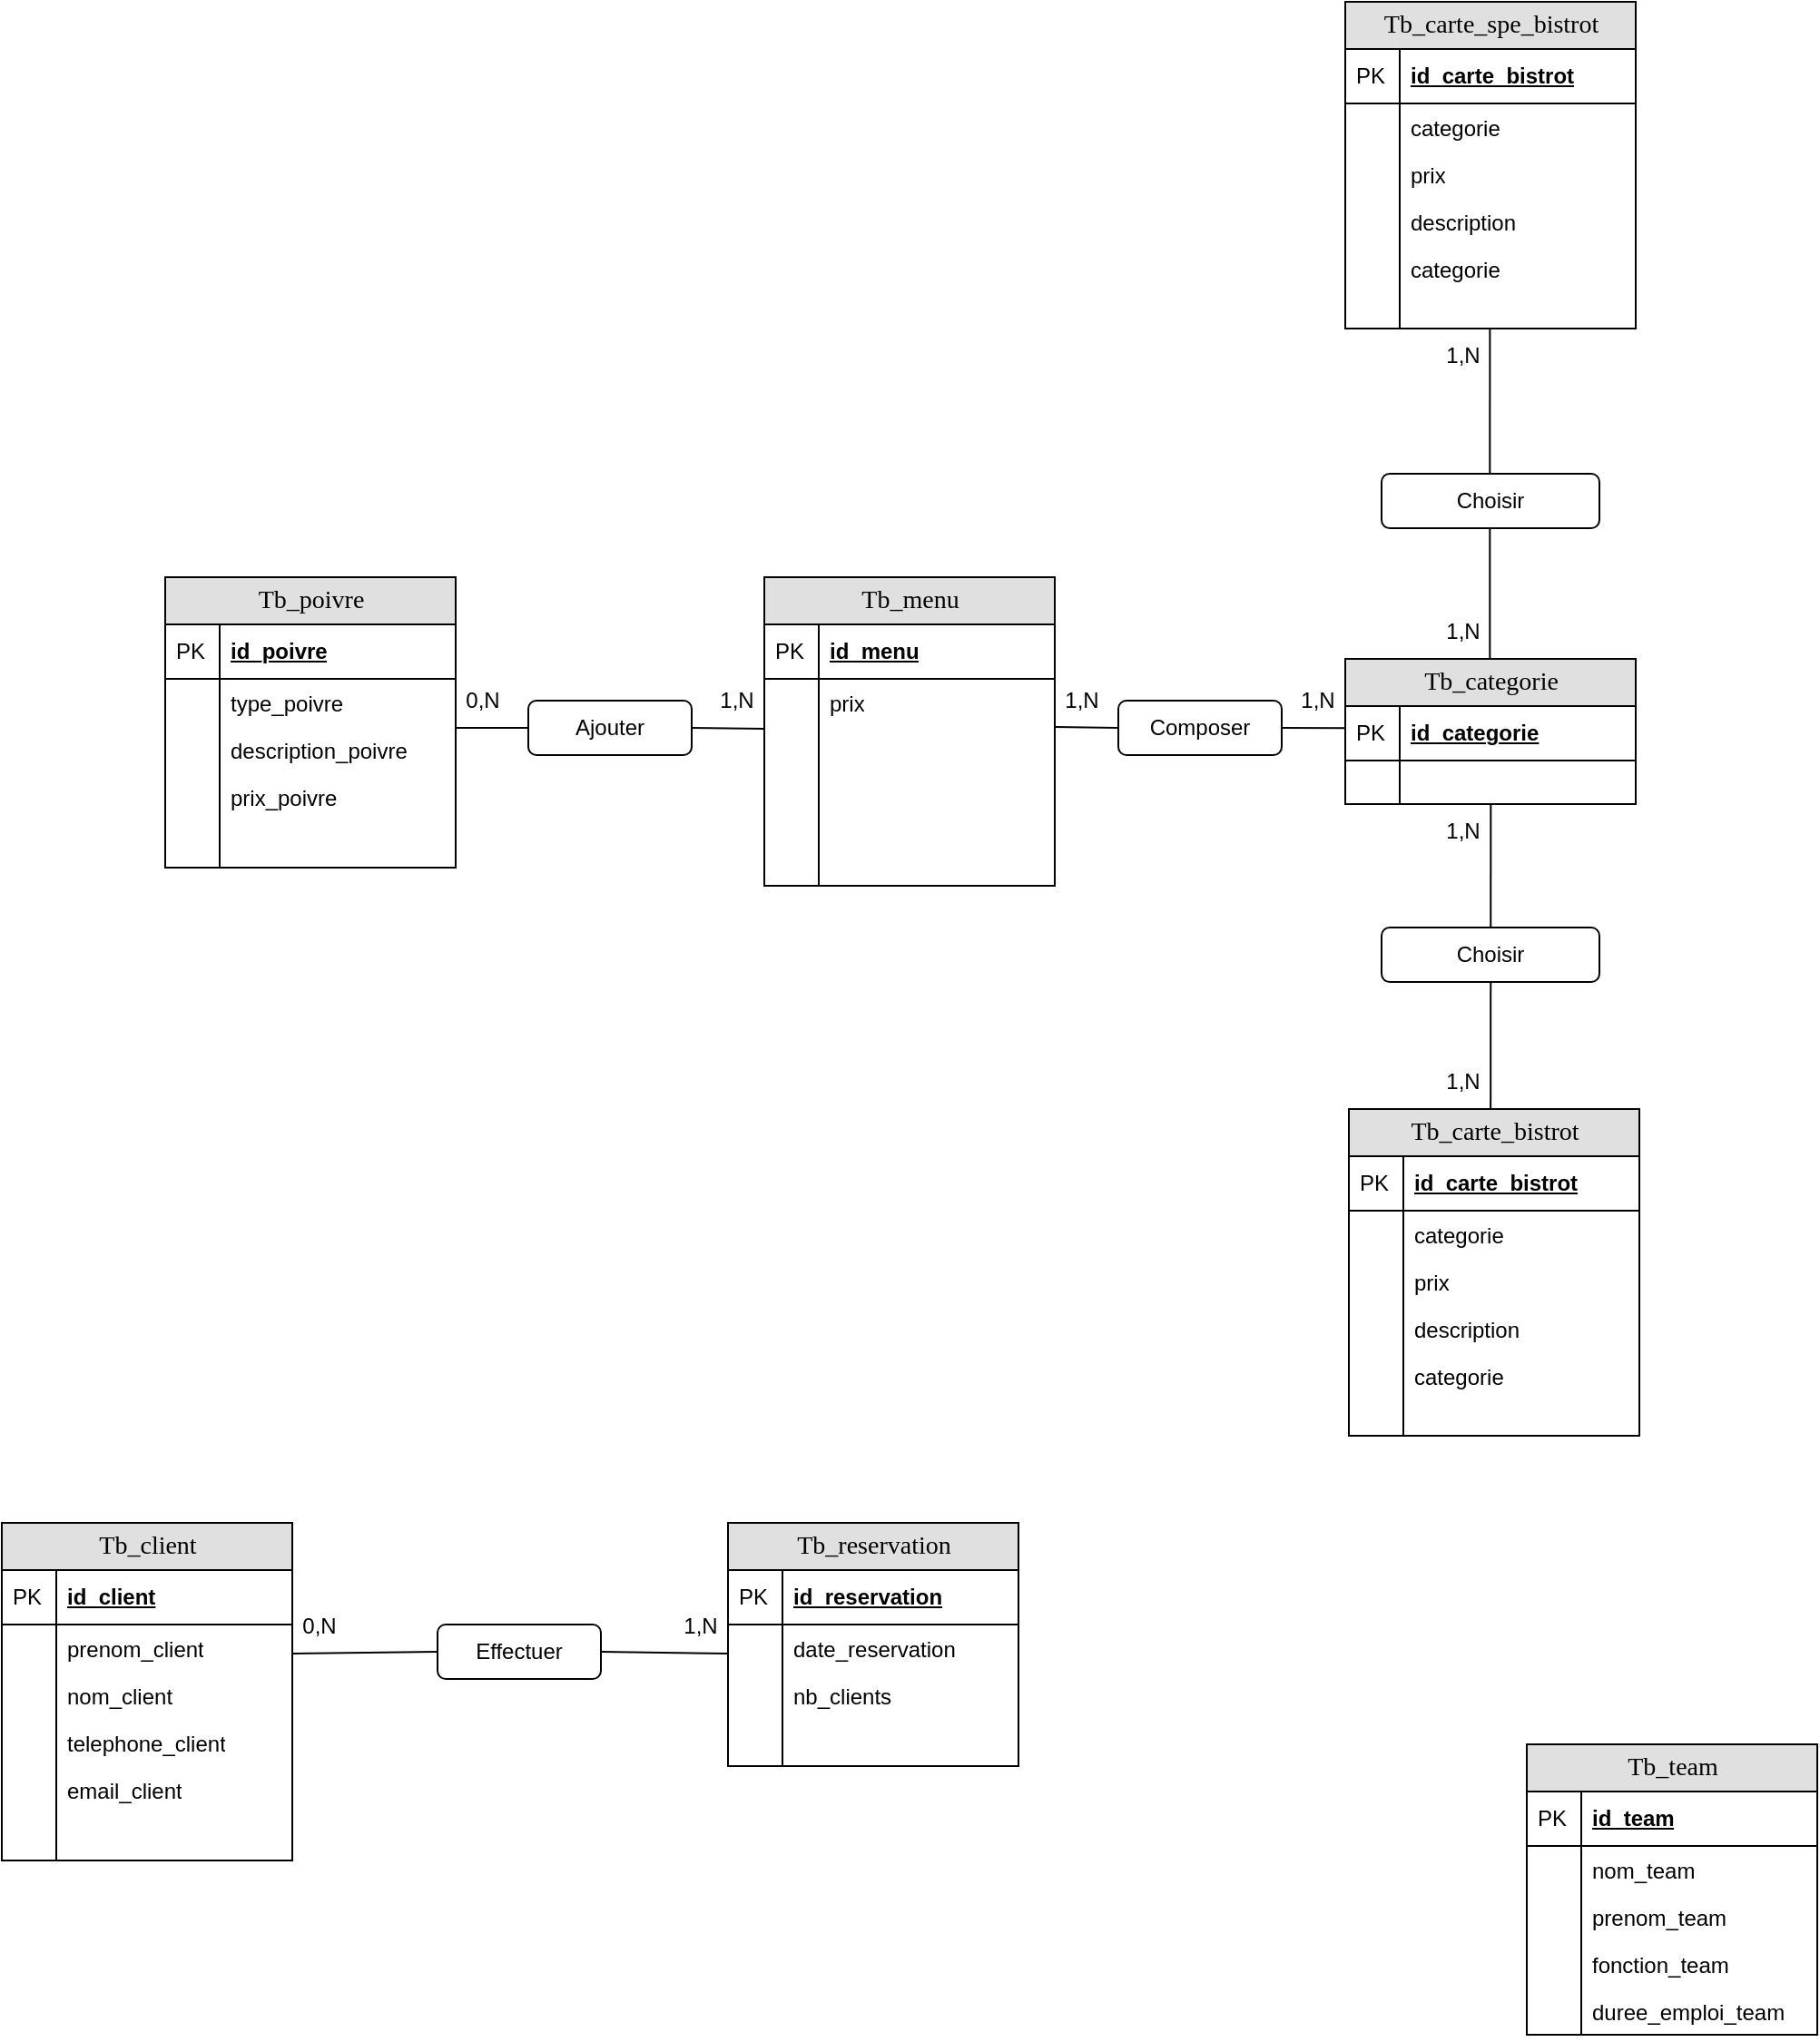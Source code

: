 <mxfile version="22.1.11" type="github">
  <diagram name="Page-1" id="e56a1550-8fbb-45ad-956c-1786394a9013">
    <mxGraphModel dx="1500" dy="757" grid="1" gridSize="10" guides="1" tooltips="1" connect="1" arrows="1" fold="1" page="1" pageScale="1" pageWidth="1100" pageHeight="850" background="none" math="0" shadow="0">
      <root>
        <mxCell id="0" />
        <mxCell id="1" parent="0" />
        <mxCell id="2e49270ec7c68f3f-30" value="Tb_menu" style="swimlane;html=1;fontStyle=0;childLayout=stackLayout;horizontal=1;startSize=26;fillColor=#e0e0e0;horizontalStack=0;resizeParent=1;resizeLast=0;collapsible=1;marginBottom=0;swimlaneFillColor=#ffffff;align=center;rounded=0;shadow=0;comic=0;labelBackgroundColor=none;strokeWidth=1;fontFamily=Verdana;fontSize=14" parent="1" vertex="1">
          <mxGeometry x="460" y="357" width="160" height="170" as="geometry" />
        </mxCell>
        <mxCell id="2e49270ec7c68f3f-31" value="id_menu" style="shape=partialRectangle;top=0;left=0;right=0;bottom=1;html=1;align=left;verticalAlign=middle;fillColor=none;spacingLeft=34;spacingRight=4;whiteSpace=wrap;overflow=hidden;rotatable=0;points=[[0,0.5],[1,0.5]];portConstraint=eastwest;dropTarget=0;fontStyle=5;" parent="2e49270ec7c68f3f-30" vertex="1">
          <mxGeometry y="26" width="160" height="30" as="geometry" />
        </mxCell>
        <mxCell id="2e49270ec7c68f3f-32" value="PK" style="shape=partialRectangle;top=0;left=0;bottom=0;html=1;fillColor=none;align=left;verticalAlign=middle;spacingLeft=4;spacingRight=4;whiteSpace=wrap;overflow=hidden;rotatable=0;points=[];portConstraint=eastwest;part=1;" parent="2e49270ec7c68f3f-31" vertex="1" connectable="0">
          <mxGeometry width="30" height="30" as="geometry" />
        </mxCell>
        <mxCell id="2e49270ec7c68f3f-33" value="prix" style="shape=partialRectangle;top=0;left=0;right=0;bottom=0;html=1;align=left;verticalAlign=top;fillColor=none;spacingLeft=34;spacingRight=4;whiteSpace=wrap;overflow=hidden;rotatable=0;points=[[0,0.5],[1,0.5]];portConstraint=eastwest;dropTarget=0;" parent="2e49270ec7c68f3f-30" vertex="1">
          <mxGeometry y="56" width="160" height="26" as="geometry" />
        </mxCell>
        <mxCell id="2e49270ec7c68f3f-34" value="" style="shape=partialRectangle;top=0;left=0;bottom=0;html=1;fillColor=none;align=left;verticalAlign=top;spacingLeft=4;spacingRight=4;whiteSpace=wrap;overflow=hidden;rotatable=0;points=[];portConstraint=eastwest;part=1;" parent="2e49270ec7c68f3f-33" vertex="1" connectable="0">
          <mxGeometry width="30" height="26" as="geometry" />
        </mxCell>
        <mxCell id="2e49270ec7c68f3f-39" value="" style="shape=partialRectangle;top=0;left=0;right=0;bottom=0;html=1;align=left;verticalAlign=top;fillColor=none;spacingLeft=34;spacingRight=4;whiteSpace=wrap;overflow=hidden;rotatable=0;points=[[0,0.5],[1,0.5]];portConstraint=eastwest;dropTarget=0;" parent="2e49270ec7c68f3f-30" vertex="1">
          <mxGeometry y="82" width="160" height="88" as="geometry" />
        </mxCell>
        <mxCell id="2e49270ec7c68f3f-40" value="" style="shape=partialRectangle;top=0;left=0;bottom=0;html=1;fillColor=none;align=left;verticalAlign=top;spacingLeft=4;spacingRight=4;whiteSpace=wrap;overflow=hidden;rotatable=0;points=[];portConstraint=eastwest;part=1;" parent="2e49270ec7c68f3f-39" vertex="1" connectable="0">
          <mxGeometry width="30" height="88" as="geometry" />
        </mxCell>
        <mxCell id="QISP8sMLY3tBVs3CTkJp-1" value="Tb_carte_bistrot" style="swimlane;html=1;fontStyle=0;childLayout=stackLayout;horizontal=1;startSize=26;fillColor=#e0e0e0;horizontalStack=0;resizeParent=1;resizeLast=0;collapsible=1;marginBottom=0;swimlaneFillColor=#ffffff;align=center;rounded=0;shadow=0;comic=0;labelBackgroundColor=none;strokeWidth=1;fontFamily=Verdana;fontSize=14" parent="1" vertex="1">
          <mxGeometry x="782" y="650" width="160" height="180" as="geometry" />
        </mxCell>
        <mxCell id="QISP8sMLY3tBVs3CTkJp-2" value="id_carte_bistrot" style="shape=partialRectangle;top=0;left=0;right=0;bottom=1;html=1;align=left;verticalAlign=middle;fillColor=none;spacingLeft=34;spacingRight=4;whiteSpace=wrap;overflow=hidden;rotatable=0;points=[[0,0.5],[1,0.5]];portConstraint=eastwest;dropTarget=0;fontStyle=5;" parent="QISP8sMLY3tBVs3CTkJp-1" vertex="1">
          <mxGeometry y="26" width="160" height="30" as="geometry" />
        </mxCell>
        <mxCell id="QISP8sMLY3tBVs3CTkJp-3" value="PK" style="shape=partialRectangle;top=0;left=0;bottom=0;html=1;fillColor=none;align=left;verticalAlign=middle;spacingLeft=4;spacingRight=4;whiteSpace=wrap;overflow=hidden;rotatable=0;points=[];portConstraint=eastwest;part=1;" parent="QISP8sMLY3tBVs3CTkJp-2" vertex="1" connectable="0">
          <mxGeometry width="30" height="30" as="geometry" />
        </mxCell>
        <mxCell id="QISP8sMLY3tBVs3CTkJp-4" value="categorie" style="shape=partialRectangle;top=0;left=0;right=0;bottom=0;html=1;align=left;verticalAlign=top;fillColor=none;spacingLeft=34;spacingRight=4;whiteSpace=wrap;overflow=hidden;rotatable=0;points=[[0,0.5],[1,0.5]];portConstraint=eastwest;dropTarget=0;" parent="QISP8sMLY3tBVs3CTkJp-1" vertex="1">
          <mxGeometry y="56" width="160" height="26" as="geometry" />
        </mxCell>
        <mxCell id="QISP8sMLY3tBVs3CTkJp-5" value="" style="shape=partialRectangle;top=0;left=0;bottom=0;html=1;fillColor=none;align=left;verticalAlign=top;spacingLeft=4;spacingRight=4;whiteSpace=wrap;overflow=hidden;rotatable=0;points=[];portConstraint=eastwest;part=1;" parent="QISP8sMLY3tBVs3CTkJp-4" vertex="1" connectable="0">
          <mxGeometry width="30" height="26" as="geometry" />
        </mxCell>
        <mxCell id="QISP8sMLY3tBVs3CTkJp-8" value="prix" style="shape=partialRectangle;top=0;left=0;right=0;bottom=0;html=1;align=left;verticalAlign=top;fillColor=none;spacingLeft=34;spacingRight=4;whiteSpace=wrap;overflow=hidden;rotatable=0;points=[[0,0.5],[1,0.5]];portConstraint=eastwest;dropTarget=0;" parent="QISP8sMLY3tBVs3CTkJp-1" vertex="1">
          <mxGeometry y="82" width="160" height="26" as="geometry" />
        </mxCell>
        <mxCell id="QISP8sMLY3tBVs3CTkJp-9" value="" style="shape=partialRectangle;top=0;left=0;bottom=0;html=1;fillColor=none;align=left;verticalAlign=top;spacingLeft=4;spacingRight=4;whiteSpace=wrap;overflow=hidden;rotatable=0;points=[];portConstraint=eastwest;part=1;" parent="QISP8sMLY3tBVs3CTkJp-8" vertex="1" connectable="0">
          <mxGeometry width="30" height="26" as="geometry" />
        </mxCell>
        <mxCell id="QISP8sMLY3tBVs3CTkJp-10" value="description" style="shape=partialRectangle;top=0;left=0;right=0;bottom=0;html=1;align=left;verticalAlign=top;fillColor=none;spacingLeft=34;spacingRight=4;whiteSpace=wrap;overflow=hidden;rotatable=0;points=[[0,0.5],[1,0.5]];portConstraint=eastwest;dropTarget=0;" parent="QISP8sMLY3tBVs3CTkJp-1" vertex="1">
          <mxGeometry y="108" width="160" height="26" as="geometry" />
        </mxCell>
        <mxCell id="QISP8sMLY3tBVs3CTkJp-11" value="" style="shape=partialRectangle;top=0;left=0;bottom=0;html=1;fillColor=none;align=left;verticalAlign=top;spacingLeft=4;spacingRight=4;whiteSpace=wrap;overflow=hidden;rotatable=0;points=[];portConstraint=eastwest;part=1;" parent="QISP8sMLY3tBVs3CTkJp-10" vertex="1" connectable="0">
          <mxGeometry width="30" height="26" as="geometry" />
        </mxCell>
        <mxCell id="QISP8sMLY3tBVs3CTkJp-12" value="categorie" style="shape=partialRectangle;top=0;left=0;right=0;bottom=0;html=1;align=left;verticalAlign=top;fillColor=none;spacingLeft=34;spacingRight=4;whiteSpace=wrap;overflow=hidden;rotatable=0;points=[[0,0.5],[1,0.5]];portConstraint=eastwest;dropTarget=0;" parent="QISP8sMLY3tBVs3CTkJp-1" vertex="1">
          <mxGeometry y="134" width="160" height="26" as="geometry" />
        </mxCell>
        <mxCell id="QISP8sMLY3tBVs3CTkJp-13" value="" style="shape=partialRectangle;top=0;left=0;bottom=0;html=1;fillColor=none;align=left;verticalAlign=top;spacingLeft=4;spacingRight=4;whiteSpace=wrap;overflow=hidden;rotatable=0;points=[];portConstraint=eastwest;part=1;" parent="QISP8sMLY3tBVs3CTkJp-12" vertex="1" connectable="0">
          <mxGeometry width="30" height="26" as="geometry" />
        </mxCell>
        <mxCell id="QISP8sMLY3tBVs3CTkJp-6" value="" style="shape=partialRectangle;top=0;left=0;right=0;bottom=0;html=1;align=left;verticalAlign=top;fillColor=none;spacingLeft=34;spacingRight=4;whiteSpace=wrap;overflow=hidden;rotatable=0;points=[[0,0.5],[1,0.5]];portConstraint=eastwest;dropTarget=0;" parent="QISP8sMLY3tBVs3CTkJp-1" vertex="1">
          <mxGeometry y="160" width="160" height="20" as="geometry" />
        </mxCell>
        <mxCell id="QISP8sMLY3tBVs3CTkJp-7" value="" style="shape=partialRectangle;top=0;left=0;bottom=0;html=1;fillColor=none;align=left;verticalAlign=top;spacingLeft=4;spacingRight=4;whiteSpace=wrap;overflow=hidden;rotatable=0;points=[];portConstraint=eastwest;part=1;" parent="QISP8sMLY3tBVs3CTkJp-6" vertex="1" connectable="0">
          <mxGeometry width="30" height="20" as="geometry" />
        </mxCell>
        <mxCell id="QISP8sMLY3tBVs3CTkJp-14" value="Tb_carte_spe_bistrot" style="swimlane;html=1;fontStyle=0;childLayout=stackLayout;horizontal=1;startSize=26;fillColor=#e0e0e0;horizontalStack=0;resizeParent=1;resizeLast=0;collapsible=1;marginBottom=0;swimlaneFillColor=#ffffff;align=center;rounded=0;shadow=0;comic=0;labelBackgroundColor=none;strokeWidth=1;fontFamily=Verdana;fontSize=14" parent="1" vertex="1">
          <mxGeometry x="780" y="40" width="160" height="180" as="geometry" />
        </mxCell>
        <mxCell id="QISP8sMLY3tBVs3CTkJp-15" value="id_carte_bistrot" style="shape=partialRectangle;top=0;left=0;right=0;bottom=1;html=1;align=left;verticalAlign=middle;fillColor=none;spacingLeft=34;spacingRight=4;whiteSpace=wrap;overflow=hidden;rotatable=0;points=[[0,0.5],[1,0.5]];portConstraint=eastwest;dropTarget=0;fontStyle=5;" parent="QISP8sMLY3tBVs3CTkJp-14" vertex="1">
          <mxGeometry y="26" width="160" height="30" as="geometry" />
        </mxCell>
        <mxCell id="QISP8sMLY3tBVs3CTkJp-16" value="PK" style="shape=partialRectangle;top=0;left=0;bottom=0;html=1;fillColor=none;align=left;verticalAlign=middle;spacingLeft=4;spacingRight=4;whiteSpace=wrap;overflow=hidden;rotatable=0;points=[];portConstraint=eastwest;part=1;" parent="QISP8sMLY3tBVs3CTkJp-15" vertex="1" connectable="0">
          <mxGeometry width="30" height="30" as="geometry" />
        </mxCell>
        <mxCell id="QISP8sMLY3tBVs3CTkJp-17" value="categorie" style="shape=partialRectangle;top=0;left=0;right=0;bottom=0;html=1;align=left;verticalAlign=top;fillColor=none;spacingLeft=34;spacingRight=4;whiteSpace=wrap;overflow=hidden;rotatable=0;points=[[0,0.5],[1,0.5]];portConstraint=eastwest;dropTarget=0;" parent="QISP8sMLY3tBVs3CTkJp-14" vertex="1">
          <mxGeometry y="56" width="160" height="26" as="geometry" />
        </mxCell>
        <mxCell id="QISP8sMLY3tBVs3CTkJp-18" value="" style="shape=partialRectangle;top=0;left=0;bottom=0;html=1;fillColor=none;align=left;verticalAlign=top;spacingLeft=4;spacingRight=4;whiteSpace=wrap;overflow=hidden;rotatable=0;points=[];portConstraint=eastwest;part=1;" parent="QISP8sMLY3tBVs3CTkJp-17" vertex="1" connectable="0">
          <mxGeometry width="30" height="26" as="geometry" />
        </mxCell>
        <mxCell id="QISP8sMLY3tBVs3CTkJp-19" value="prix" style="shape=partialRectangle;top=0;left=0;right=0;bottom=0;html=1;align=left;verticalAlign=top;fillColor=none;spacingLeft=34;spacingRight=4;whiteSpace=wrap;overflow=hidden;rotatable=0;points=[[0,0.5],[1,0.5]];portConstraint=eastwest;dropTarget=0;" parent="QISP8sMLY3tBVs3CTkJp-14" vertex="1">
          <mxGeometry y="82" width="160" height="26" as="geometry" />
        </mxCell>
        <mxCell id="QISP8sMLY3tBVs3CTkJp-20" value="" style="shape=partialRectangle;top=0;left=0;bottom=0;html=1;fillColor=none;align=left;verticalAlign=top;spacingLeft=4;spacingRight=4;whiteSpace=wrap;overflow=hidden;rotatable=0;points=[];portConstraint=eastwest;part=1;" parent="QISP8sMLY3tBVs3CTkJp-19" vertex="1" connectable="0">
          <mxGeometry width="30" height="26" as="geometry" />
        </mxCell>
        <mxCell id="QISP8sMLY3tBVs3CTkJp-21" value="description" style="shape=partialRectangle;top=0;left=0;right=0;bottom=0;html=1;align=left;verticalAlign=top;fillColor=none;spacingLeft=34;spacingRight=4;whiteSpace=wrap;overflow=hidden;rotatable=0;points=[[0,0.5],[1,0.5]];portConstraint=eastwest;dropTarget=0;" parent="QISP8sMLY3tBVs3CTkJp-14" vertex="1">
          <mxGeometry y="108" width="160" height="26" as="geometry" />
        </mxCell>
        <mxCell id="QISP8sMLY3tBVs3CTkJp-22" value="" style="shape=partialRectangle;top=0;left=0;bottom=0;html=1;fillColor=none;align=left;verticalAlign=top;spacingLeft=4;spacingRight=4;whiteSpace=wrap;overflow=hidden;rotatable=0;points=[];portConstraint=eastwest;part=1;" parent="QISP8sMLY3tBVs3CTkJp-21" vertex="1" connectable="0">
          <mxGeometry width="30" height="26" as="geometry" />
        </mxCell>
        <mxCell id="QISP8sMLY3tBVs3CTkJp-23" value="categorie" style="shape=partialRectangle;top=0;left=0;right=0;bottom=0;html=1;align=left;verticalAlign=top;fillColor=none;spacingLeft=34;spacingRight=4;whiteSpace=wrap;overflow=hidden;rotatable=0;points=[[0,0.5],[1,0.5]];portConstraint=eastwest;dropTarget=0;" parent="QISP8sMLY3tBVs3CTkJp-14" vertex="1">
          <mxGeometry y="134" width="160" height="26" as="geometry" />
        </mxCell>
        <mxCell id="QISP8sMLY3tBVs3CTkJp-24" value="" style="shape=partialRectangle;top=0;left=0;bottom=0;html=1;fillColor=none;align=left;verticalAlign=top;spacingLeft=4;spacingRight=4;whiteSpace=wrap;overflow=hidden;rotatable=0;points=[];portConstraint=eastwest;part=1;" parent="QISP8sMLY3tBVs3CTkJp-23" vertex="1" connectable="0">
          <mxGeometry width="30" height="26" as="geometry" />
        </mxCell>
        <mxCell id="QISP8sMLY3tBVs3CTkJp-25" value="" style="shape=partialRectangle;top=0;left=0;right=0;bottom=0;html=1;align=left;verticalAlign=top;fillColor=none;spacingLeft=34;spacingRight=4;whiteSpace=wrap;overflow=hidden;rotatable=0;points=[[0,0.5],[1,0.5]];portConstraint=eastwest;dropTarget=0;" parent="QISP8sMLY3tBVs3CTkJp-14" vertex="1">
          <mxGeometry y="160" width="160" height="20" as="geometry" />
        </mxCell>
        <mxCell id="QISP8sMLY3tBVs3CTkJp-26" value="" style="shape=partialRectangle;top=0;left=0;bottom=0;html=1;fillColor=none;align=left;verticalAlign=top;spacingLeft=4;spacingRight=4;whiteSpace=wrap;overflow=hidden;rotatable=0;points=[];portConstraint=eastwest;part=1;" parent="QISP8sMLY3tBVs3CTkJp-25" vertex="1" connectable="0">
          <mxGeometry width="30" height="20" as="geometry" />
        </mxCell>
        <mxCell id="QISP8sMLY3tBVs3CTkJp-55" value="Tb_categorie" style="swimlane;html=1;fontStyle=0;childLayout=stackLayout;horizontal=1;startSize=26;fillColor=#e0e0e0;horizontalStack=0;resizeParent=1;resizeLast=0;collapsible=1;marginBottom=0;swimlaneFillColor=#ffffff;align=center;rounded=0;shadow=0;comic=0;labelBackgroundColor=none;strokeWidth=1;fontFamily=Verdana;fontSize=14" parent="1" vertex="1">
          <mxGeometry x="780" y="402" width="160" height="80" as="geometry" />
        </mxCell>
        <mxCell id="QISP8sMLY3tBVs3CTkJp-56" value="id_categorie" style="shape=partialRectangle;top=0;left=0;right=0;bottom=1;html=1;align=left;verticalAlign=middle;fillColor=none;spacingLeft=34;spacingRight=4;whiteSpace=wrap;overflow=hidden;rotatable=0;points=[[0,0.5],[1,0.5]];portConstraint=eastwest;dropTarget=0;fontStyle=5;" parent="QISP8sMLY3tBVs3CTkJp-55" vertex="1">
          <mxGeometry y="26" width="160" height="30" as="geometry" />
        </mxCell>
        <mxCell id="QISP8sMLY3tBVs3CTkJp-57" value="PK" style="shape=partialRectangle;top=0;left=0;bottom=0;html=1;fillColor=none;align=left;verticalAlign=middle;spacingLeft=4;spacingRight=4;whiteSpace=wrap;overflow=hidden;rotatable=0;points=[];portConstraint=eastwest;part=1;" parent="QISP8sMLY3tBVs3CTkJp-56" vertex="1" connectable="0">
          <mxGeometry width="30" height="30" as="geometry" />
        </mxCell>
        <mxCell id="QISP8sMLY3tBVs3CTkJp-66" value="" style="shape=partialRectangle;top=0;left=0;right=0;bottom=0;html=1;align=left;verticalAlign=top;fillColor=none;spacingLeft=34;spacingRight=4;whiteSpace=wrap;overflow=hidden;rotatable=0;points=[[0,0.5],[1,0.5]];portConstraint=eastwest;dropTarget=0;" parent="QISP8sMLY3tBVs3CTkJp-55" vertex="1">
          <mxGeometry y="56" width="160" height="24" as="geometry" />
        </mxCell>
        <mxCell id="QISP8sMLY3tBVs3CTkJp-67" value="" style="shape=partialRectangle;top=0;left=0;bottom=0;html=1;fillColor=none;align=left;verticalAlign=top;spacingLeft=4;spacingRight=4;whiteSpace=wrap;overflow=hidden;rotatable=0;points=[];portConstraint=eastwest;part=1;" parent="QISP8sMLY3tBVs3CTkJp-66" vertex="1" connectable="0">
          <mxGeometry width="30" height="24" as="geometry" />
        </mxCell>
        <mxCell id="QISP8sMLY3tBVs3CTkJp-71" value="Tb_poivre" style="swimlane;html=1;fontStyle=0;childLayout=stackLayout;horizontal=1;startSize=26;fillColor=#e0e0e0;horizontalStack=0;resizeParent=1;resizeLast=0;collapsible=1;marginBottom=0;swimlaneFillColor=#ffffff;align=center;rounded=0;shadow=0;comic=0;labelBackgroundColor=none;strokeWidth=1;fontFamily=Verdana;fontSize=14" parent="1" vertex="1">
          <mxGeometry x="130" y="357" width="160" height="160" as="geometry" />
        </mxCell>
        <mxCell id="QISP8sMLY3tBVs3CTkJp-72" value="id_poivre" style="shape=partialRectangle;top=0;left=0;right=0;bottom=1;html=1;align=left;verticalAlign=middle;fillColor=none;spacingLeft=34;spacingRight=4;whiteSpace=wrap;overflow=hidden;rotatable=0;points=[[0,0.5],[1,0.5]];portConstraint=eastwest;dropTarget=0;fontStyle=5;" parent="QISP8sMLY3tBVs3CTkJp-71" vertex="1">
          <mxGeometry y="26" width="160" height="30" as="geometry" />
        </mxCell>
        <mxCell id="QISP8sMLY3tBVs3CTkJp-73" value="PK" style="shape=partialRectangle;top=0;left=0;bottom=0;html=1;fillColor=none;align=left;verticalAlign=middle;spacingLeft=4;spacingRight=4;whiteSpace=wrap;overflow=hidden;rotatable=0;points=[];portConstraint=eastwest;part=1;" parent="QISP8sMLY3tBVs3CTkJp-72" vertex="1" connectable="0">
          <mxGeometry width="30" height="30" as="geometry" />
        </mxCell>
        <mxCell id="QISP8sMLY3tBVs3CTkJp-74" value="type_poivre" style="shape=partialRectangle;top=0;left=0;right=0;bottom=0;html=1;align=left;verticalAlign=top;fillColor=none;spacingLeft=34;spacingRight=4;whiteSpace=wrap;overflow=hidden;rotatable=0;points=[[0,0.5],[1,0.5]];portConstraint=eastwest;dropTarget=0;" parent="QISP8sMLY3tBVs3CTkJp-71" vertex="1">
          <mxGeometry y="56" width="160" height="26" as="geometry" />
        </mxCell>
        <mxCell id="QISP8sMLY3tBVs3CTkJp-75" value="" style="shape=partialRectangle;top=0;left=0;bottom=0;html=1;fillColor=none;align=left;verticalAlign=top;spacingLeft=4;spacingRight=4;whiteSpace=wrap;overflow=hidden;rotatable=0;points=[];portConstraint=eastwest;part=1;" parent="QISP8sMLY3tBVs3CTkJp-74" vertex="1" connectable="0">
          <mxGeometry width="30" height="26" as="geometry" />
        </mxCell>
        <mxCell id="QISP8sMLY3tBVs3CTkJp-78" value="description_poivre" style="shape=partialRectangle;top=0;left=0;right=0;bottom=0;html=1;align=left;verticalAlign=top;fillColor=none;spacingLeft=34;spacingRight=4;whiteSpace=wrap;overflow=hidden;rotatable=0;points=[[0,0.5],[1,0.5]];portConstraint=eastwest;dropTarget=0;" parent="QISP8sMLY3tBVs3CTkJp-71" vertex="1">
          <mxGeometry y="82" width="160" height="26" as="geometry" />
        </mxCell>
        <mxCell id="QISP8sMLY3tBVs3CTkJp-79" value="" style="shape=partialRectangle;top=0;left=0;bottom=0;html=1;fillColor=none;align=left;verticalAlign=top;spacingLeft=4;spacingRight=4;whiteSpace=wrap;overflow=hidden;rotatable=0;points=[];portConstraint=eastwest;part=1;" parent="QISP8sMLY3tBVs3CTkJp-78" vertex="1" connectable="0">
          <mxGeometry width="30" height="26" as="geometry" />
        </mxCell>
        <mxCell id="QISP8sMLY3tBVs3CTkJp-80" value="prix_poivre" style="shape=partialRectangle;top=0;left=0;right=0;bottom=0;html=1;align=left;verticalAlign=top;fillColor=none;spacingLeft=34;spacingRight=4;whiteSpace=wrap;overflow=hidden;rotatable=0;points=[[0,0.5],[1,0.5]];portConstraint=eastwest;dropTarget=0;" parent="QISP8sMLY3tBVs3CTkJp-71" vertex="1">
          <mxGeometry y="108" width="160" height="26" as="geometry" />
        </mxCell>
        <mxCell id="QISP8sMLY3tBVs3CTkJp-81" value="" style="shape=partialRectangle;top=0;left=0;bottom=0;html=1;fillColor=none;align=left;verticalAlign=top;spacingLeft=4;spacingRight=4;whiteSpace=wrap;overflow=hidden;rotatable=0;points=[];portConstraint=eastwest;part=1;" parent="QISP8sMLY3tBVs3CTkJp-80" vertex="1" connectable="0">
          <mxGeometry width="30" height="26" as="geometry" />
        </mxCell>
        <mxCell id="QISP8sMLY3tBVs3CTkJp-76" value="" style="shape=partialRectangle;top=0;left=0;right=0;bottom=0;html=1;align=left;verticalAlign=top;fillColor=none;spacingLeft=34;spacingRight=4;whiteSpace=wrap;overflow=hidden;rotatable=0;points=[[0,0.5],[1,0.5]];portConstraint=eastwest;dropTarget=0;" parent="QISP8sMLY3tBVs3CTkJp-71" vertex="1">
          <mxGeometry y="134" width="160" height="26" as="geometry" />
        </mxCell>
        <mxCell id="QISP8sMLY3tBVs3CTkJp-77" value="" style="shape=partialRectangle;top=0;left=0;bottom=0;html=1;fillColor=none;align=left;verticalAlign=top;spacingLeft=4;spacingRight=4;whiteSpace=wrap;overflow=hidden;rotatable=0;points=[];portConstraint=eastwest;part=1;" parent="QISP8sMLY3tBVs3CTkJp-76" vertex="1" connectable="0">
          <mxGeometry width="30" height="26" as="geometry" />
        </mxCell>
        <mxCell id="QISP8sMLY3tBVs3CTkJp-82" value="Tb_client" style="swimlane;html=1;fontStyle=0;childLayout=stackLayout;horizontal=1;startSize=26;fillColor=#e0e0e0;horizontalStack=0;resizeParent=1;resizeLast=0;collapsible=1;marginBottom=0;swimlaneFillColor=#ffffff;align=center;rounded=0;shadow=0;comic=0;labelBackgroundColor=none;strokeWidth=1;fontFamily=Verdana;fontSize=14" parent="1" vertex="1">
          <mxGeometry x="40" y="878" width="160" height="186" as="geometry" />
        </mxCell>
        <mxCell id="QISP8sMLY3tBVs3CTkJp-83" value="id_client" style="shape=partialRectangle;top=0;left=0;right=0;bottom=1;html=1;align=left;verticalAlign=middle;fillColor=none;spacingLeft=34;spacingRight=4;whiteSpace=wrap;overflow=hidden;rotatable=0;points=[[0,0.5],[1,0.5]];portConstraint=eastwest;dropTarget=0;fontStyle=5;" parent="QISP8sMLY3tBVs3CTkJp-82" vertex="1">
          <mxGeometry y="26" width="160" height="30" as="geometry" />
        </mxCell>
        <mxCell id="QISP8sMLY3tBVs3CTkJp-84" value="PK" style="shape=partialRectangle;top=0;left=0;bottom=0;html=1;fillColor=none;align=left;verticalAlign=middle;spacingLeft=4;spacingRight=4;whiteSpace=wrap;overflow=hidden;rotatable=0;points=[];portConstraint=eastwest;part=1;" parent="QISP8sMLY3tBVs3CTkJp-83" vertex="1" connectable="0">
          <mxGeometry width="30" height="30" as="geometry" />
        </mxCell>
        <mxCell id="QISP8sMLY3tBVs3CTkJp-87" value="prenom_client" style="shape=partialRectangle;top=0;left=0;right=0;bottom=0;html=1;align=left;verticalAlign=top;fillColor=none;spacingLeft=34;spacingRight=4;whiteSpace=wrap;overflow=hidden;rotatable=0;points=[[0,0.5],[1,0.5]];portConstraint=eastwest;dropTarget=0;" parent="QISP8sMLY3tBVs3CTkJp-82" vertex="1">
          <mxGeometry y="56" width="160" height="26" as="geometry" />
        </mxCell>
        <mxCell id="QISP8sMLY3tBVs3CTkJp-88" value="" style="shape=partialRectangle;top=0;left=0;bottom=0;html=1;fillColor=none;align=left;verticalAlign=top;spacingLeft=4;spacingRight=4;whiteSpace=wrap;overflow=hidden;rotatable=0;points=[];portConstraint=eastwest;part=1;" parent="QISP8sMLY3tBVs3CTkJp-87" vertex="1" connectable="0">
          <mxGeometry width="30" height="26" as="geometry" />
        </mxCell>
        <mxCell id="QISP8sMLY3tBVs3CTkJp-85" value="nom_client" style="shape=partialRectangle;top=0;left=0;right=0;bottom=0;html=1;align=left;verticalAlign=top;fillColor=none;spacingLeft=34;spacingRight=4;whiteSpace=wrap;overflow=hidden;rotatable=0;points=[[0,0.5],[1,0.5]];portConstraint=eastwest;dropTarget=0;" parent="QISP8sMLY3tBVs3CTkJp-82" vertex="1">
          <mxGeometry y="82" width="160" height="26" as="geometry" />
        </mxCell>
        <mxCell id="QISP8sMLY3tBVs3CTkJp-86" value="" style="shape=partialRectangle;top=0;left=0;bottom=0;html=1;fillColor=none;align=left;verticalAlign=top;spacingLeft=4;spacingRight=4;whiteSpace=wrap;overflow=hidden;rotatable=0;points=[];portConstraint=eastwest;part=1;" parent="QISP8sMLY3tBVs3CTkJp-85" vertex="1" connectable="0">
          <mxGeometry width="30" height="26" as="geometry" />
        </mxCell>
        <mxCell id="QISP8sMLY3tBVs3CTkJp-89" value="telephone_client" style="shape=partialRectangle;top=0;left=0;right=0;bottom=0;html=1;align=left;verticalAlign=top;fillColor=none;spacingLeft=34;spacingRight=4;whiteSpace=wrap;overflow=hidden;rotatable=0;points=[[0,0.5],[1,0.5]];portConstraint=eastwest;dropTarget=0;" parent="QISP8sMLY3tBVs3CTkJp-82" vertex="1">
          <mxGeometry y="108" width="160" height="26" as="geometry" />
        </mxCell>
        <mxCell id="QISP8sMLY3tBVs3CTkJp-90" value="" style="shape=partialRectangle;top=0;left=0;bottom=0;html=1;fillColor=none;align=left;verticalAlign=top;spacingLeft=4;spacingRight=4;whiteSpace=wrap;overflow=hidden;rotatable=0;points=[];portConstraint=eastwest;part=1;" parent="QISP8sMLY3tBVs3CTkJp-89" vertex="1" connectable="0">
          <mxGeometry width="30" height="26" as="geometry" />
        </mxCell>
        <mxCell id="QISP8sMLY3tBVs3CTkJp-95" value="email_client" style="shape=partialRectangle;top=0;left=0;right=0;bottom=0;html=1;align=left;verticalAlign=top;fillColor=none;spacingLeft=34;spacingRight=4;whiteSpace=wrap;overflow=hidden;rotatable=0;points=[[0,0.5],[1,0.5]];portConstraint=eastwest;dropTarget=0;" parent="QISP8sMLY3tBVs3CTkJp-82" vertex="1">
          <mxGeometry y="134" width="160" height="26" as="geometry" />
        </mxCell>
        <mxCell id="QISP8sMLY3tBVs3CTkJp-96" value="" style="shape=partialRectangle;top=0;left=0;bottom=0;html=1;fillColor=none;align=left;verticalAlign=top;spacingLeft=4;spacingRight=4;whiteSpace=wrap;overflow=hidden;rotatable=0;points=[];portConstraint=eastwest;part=1;" parent="QISP8sMLY3tBVs3CTkJp-95" vertex="1" connectable="0">
          <mxGeometry width="30" height="26" as="geometry" />
        </mxCell>
        <mxCell id="QISP8sMLY3tBVs3CTkJp-91" value="" style="shape=partialRectangle;top=0;left=0;right=0;bottom=0;html=1;align=left;verticalAlign=top;fillColor=none;spacingLeft=34;spacingRight=4;whiteSpace=wrap;overflow=hidden;rotatable=0;points=[[0,0.5],[1,0.5]];portConstraint=eastwest;dropTarget=0;" parent="QISP8sMLY3tBVs3CTkJp-82" vertex="1">
          <mxGeometry y="160" width="160" height="26" as="geometry" />
        </mxCell>
        <mxCell id="QISP8sMLY3tBVs3CTkJp-92" value="" style="shape=partialRectangle;top=0;left=0;bottom=0;html=1;fillColor=none;align=left;verticalAlign=top;spacingLeft=4;spacingRight=4;whiteSpace=wrap;overflow=hidden;rotatable=0;points=[];portConstraint=eastwest;part=1;" parent="QISP8sMLY3tBVs3CTkJp-91" vertex="1" connectable="0">
          <mxGeometry width="30" height="26" as="geometry" />
        </mxCell>
        <mxCell id="QISP8sMLY3tBVs3CTkJp-97" value="Tb_reservation" style="swimlane;html=1;fontStyle=0;childLayout=stackLayout;horizontal=1;startSize=26;fillColor=#e0e0e0;horizontalStack=0;resizeParent=1;resizeLast=0;collapsible=1;marginBottom=0;swimlaneFillColor=#ffffff;align=center;rounded=0;shadow=0;comic=0;labelBackgroundColor=none;strokeWidth=1;fontFamily=Verdana;fontSize=14" parent="1" vertex="1">
          <mxGeometry x="440" y="878" width="160" height="134" as="geometry" />
        </mxCell>
        <mxCell id="QISP8sMLY3tBVs3CTkJp-98" value="id_reservation" style="shape=partialRectangle;top=0;left=0;right=0;bottom=1;html=1;align=left;verticalAlign=middle;fillColor=none;spacingLeft=34;spacingRight=4;whiteSpace=wrap;overflow=hidden;rotatable=0;points=[[0,0.5],[1,0.5]];portConstraint=eastwest;dropTarget=0;fontStyle=5;" parent="QISP8sMLY3tBVs3CTkJp-97" vertex="1">
          <mxGeometry y="26" width="160" height="30" as="geometry" />
        </mxCell>
        <mxCell id="QISP8sMLY3tBVs3CTkJp-99" value="PK" style="shape=partialRectangle;top=0;left=0;bottom=0;html=1;fillColor=none;align=left;verticalAlign=middle;spacingLeft=4;spacingRight=4;whiteSpace=wrap;overflow=hidden;rotatable=0;points=[];portConstraint=eastwest;part=1;" parent="QISP8sMLY3tBVs3CTkJp-98" vertex="1" connectable="0">
          <mxGeometry width="30" height="30" as="geometry" />
        </mxCell>
        <mxCell id="QISP8sMLY3tBVs3CTkJp-100" value="date_reservation" style="shape=partialRectangle;top=0;left=0;right=0;bottom=0;html=1;align=left;verticalAlign=top;fillColor=none;spacingLeft=34;spacingRight=4;whiteSpace=wrap;overflow=hidden;rotatable=0;points=[[0,0.5],[1,0.5]];portConstraint=eastwest;dropTarget=0;" parent="QISP8sMLY3tBVs3CTkJp-97" vertex="1">
          <mxGeometry y="56" width="160" height="26" as="geometry" />
        </mxCell>
        <mxCell id="QISP8sMLY3tBVs3CTkJp-101" value="" style="shape=partialRectangle;top=0;left=0;bottom=0;html=1;fillColor=none;align=left;verticalAlign=top;spacingLeft=4;spacingRight=4;whiteSpace=wrap;overflow=hidden;rotatable=0;points=[];portConstraint=eastwest;part=1;" parent="QISP8sMLY3tBVs3CTkJp-100" vertex="1" connectable="0">
          <mxGeometry width="30" height="26" as="geometry" />
        </mxCell>
        <mxCell id="QISP8sMLY3tBVs3CTkJp-102" value="nb_clients" style="shape=partialRectangle;top=0;left=0;right=0;bottom=0;html=1;align=left;verticalAlign=top;fillColor=none;spacingLeft=34;spacingRight=4;whiteSpace=wrap;overflow=hidden;rotatable=0;points=[[0,0.5],[1,0.5]];portConstraint=eastwest;dropTarget=0;" parent="QISP8sMLY3tBVs3CTkJp-97" vertex="1">
          <mxGeometry y="82" width="160" height="26" as="geometry" />
        </mxCell>
        <mxCell id="QISP8sMLY3tBVs3CTkJp-103" value="" style="shape=partialRectangle;top=0;left=0;bottom=0;html=1;fillColor=none;align=left;verticalAlign=top;spacingLeft=4;spacingRight=4;whiteSpace=wrap;overflow=hidden;rotatable=0;points=[];portConstraint=eastwest;part=1;" parent="QISP8sMLY3tBVs3CTkJp-102" vertex="1" connectable="0">
          <mxGeometry width="30" height="26" as="geometry" />
        </mxCell>
        <mxCell id="QISP8sMLY3tBVs3CTkJp-108" value="" style="shape=partialRectangle;top=0;left=0;right=0;bottom=0;html=1;align=left;verticalAlign=top;fillColor=none;spacingLeft=34;spacingRight=4;whiteSpace=wrap;overflow=hidden;rotatable=0;points=[[0,0.5],[1,0.5]];portConstraint=eastwest;dropTarget=0;" parent="QISP8sMLY3tBVs3CTkJp-97" vertex="1">
          <mxGeometry y="108" width="160" height="26" as="geometry" />
        </mxCell>
        <mxCell id="QISP8sMLY3tBVs3CTkJp-109" value="" style="shape=partialRectangle;top=0;left=0;bottom=0;html=1;fillColor=none;align=left;verticalAlign=top;spacingLeft=4;spacingRight=4;whiteSpace=wrap;overflow=hidden;rotatable=0;points=[];portConstraint=eastwest;part=1;" parent="QISP8sMLY3tBVs3CTkJp-108" vertex="1" connectable="0">
          <mxGeometry width="30" height="26" as="geometry" />
        </mxCell>
        <mxCell id="QISP8sMLY3tBVs3CTkJp-110" value="Tb_team" style="swimlane;html=1;fontStyle=0;childLayout=stackLayout;horizontal=1;startSize=26;fillColor=#e0e0e0;horizontalStack=0;resizeParent=1;resizeLast=0;collapsible=1;marginBottom=0;swimlaneFillColor=#ffffff;align=center;rounded=0;shadow=0;comic=0;labelBackgroundColor=none;strokeWidth=1;fontFamily=Verdana;fontSize=14" parent="1" vertex="1">
          <mxGeometry x="880" y="1000" width="160" height="160" as="geometry" />
        </mxCell>
        <mxCell id="QISP8sMLY3tBVs3CTkJp-111" value="id_team" style="shape=partialRectangle;top=0;left=0;right=0;bottom=1;html=1;align=left;verticalAlign=middle;fillColor=none;spacingLeft=34;spacingRight=4;whiteSpace=wrap;overflow=hidden;rotatable=0;points=[[0,0.5],[1,0.5]];portConstraint=eastwest;dropTarget=0;fontStyle=5;" parent="QISP8sMLY3tBVs3CTkJp-110" vertex="1">
          <mxGeometry y="26" width="160" height="30" as="geometry" />
        </mxCell>
        <mxCell id="QISP8sMLY3tBVs3CTkJp-112" value="PK" style="shape=partialRectangle;top=0;left=0;bottom=0;html=1;fillColor=none;align=left;verticalAlign=middle;spacingLeft=4;spacingRight=4;whiteSpace=wrap;overflow=hidden;rotatable=0;points=[];portConstraint=eastwest;part=1;" parent="QISP8sMLY3tBVs3CTkJp-111" vertex="1" connectable="0">
          <mxGeometry width="30" height="30" as="geometry" />
        </mxCell>
        <mxCell id="QISP8sMLY3tBVs3CTkJp-113" value="nom_team" style="shape=partialRectangle;top=0;left=0;right=0;bottom=0;html=1;align=left;verticalAlign=top;fillColor=none;spacingLeft=34;spacingRight=4;whiteSpace=wrap;overflow=hidden;rotatable=0;points=[[0,0.5],[1,0.5]];portConstraint=eastwest;dropTarget=0;" parent="QISP8sMLY3tBVs3CTkJp-110" vertex="1">
          <mxGeometry y="56" width="160" height="26" as="geometry" />
        </mxCell>
        <mxCell id="QISP8sMLY3tBVs3CTkJp-114" value="" style="shape=partialRectangle;top=0;left=0;bottom=0;html=1;fillColor=none;align=left;verticalAlign=top;spacingLeft=4;spacingRight=4;whiteSpace=wrap;overflow=hidden;rotatable=0;points=[];portConstraint=eastwest;part=1;" parent="QISP8sMLY3tBVs3CTkJp-113" vertex="1" connectable="0">
          <mxGeometry width="30" height="26" as="geometry" />
        </mxCell>
        <mxCell id="QISP8sMLY3tBVs3CTkJp-115" value="prenom_team" style="shape=partialRectangle;top=0;left=0;right=0;bottom=0;html=1;align=left;verticalAlign=top;fillColor=none;spacingLeft=34;spacingRight=4;whiteSpace=wrap;overflow=hidden;rotatable=0;points=[[0,0.5],[1,0.5]];portConstraint=eastwest;dropTarget=0;" parent="QISP8sMLY3tBVs3CTkJp-110" vertex="1">
          <mxGeometry y="82" width="160" height="26" as="geometry" />
        </mxCell>
        <mxCell id="QISP8sMLY3tBVs3CTkJp-116" value="" style="shape=partialRectangle;top=0;left=0;bottom=0;html=1;fillColor=none;align=left;verticalAlign=top;spacingLeft=4;spacingRight=4;whiteSpace=wrap;overflow=hidden;rotatable=0;points=[];portConstraint=eastwest;part=1;" parent="QISP8sMLY3tBVs3CTkJp-115" vertex="1" connectable="0">
          <mxGeometry width="30" height="26" as="geometry" />
        </mxCell>
        <mxCell id="QISP8sMLY3tBVs3CTkJp-123" value="fonction_team" style="shape=partialRectangle;top=0;left=0;right=0;bottom=0;html=1;align=left;verticalAlign=top;fillColor=none;spacingLeft=34;spacingRight=4;whiteSpace=wrap;overflow=hidden;rotatable=0;points=[[0,0.5],[1,0.5]];portConstraint=eastwest;dropTarget=0;" parent="QISP8sMLY3tBVs3CTkJp-110" vertex="1">
          <mxGeometry y="108" width="160" height="26" as="geometry" />
        </mxCell>
        <mxCell id="QISP8sMLY3tBVs3CTkJp-124" value="" style="shape=partialRectangle;top=0;left=0;bottom=0;html=1;fillColor=none;align=left;verticalAlign=top;spacingLeft=4;spacingRight=4;whiteSpace=wrap;overflow=hidden;rotatable=0;points=[];portConstraint=eastwest;part=1;" parent="QISP8sMLY3tBVs3CTkJp-123" vertex="1" connectable="0">
          <mxGeometry width="30" height="26" as="geometry" />
        </mxCell>
        <mxCell id="QISP8sMLY3tBVs3CTkJp-121" value="duree_emploi_team" style="shape=partialRectangle;top=0;left=0;right=0;bottom=0;html=1;align=left;verticalAlign=top;fillColor=none;spacingLeft=34;spacingRight=4;whiteSpace=wrap;overflow=hidden;rotatable=0;points=[[0,0.5],[1,0.5]];portConstraint=eastwest;dropTarget=0;" parent="QISP8sMLY3tBVs3CTkJp-110" vertex="1">
          <mxGeometry y="134" width="160" height="26" as="geometry" />
        </mxCell>
        <mxCell id="QISP8sMLY3tBVs3CTkJp-122" value="" style="shape=partialRectangle;top=0;left=0;bottom=0;html=1;fillColor=none;align=left;verticalAlign=top;spacingLeft=4;spacingRight=4;whiteSpace=wrap;overflow=hidden;rotatable=0;points=[];portConstraint=eastwest;part=1;" parent="QISP8sMLY3tBVs3CTkJp-121" vertex="1" connectable="0">
          <mxGeometry width="30" height="26" as="geometry" />
        </mxCell>
        <mxCell id="QISP8sMLY3tBVs3CTkJp-129" value="" style="endArrow=none;html=1;rounded=0;entryX=0.501;entryY=0.994;entryDx=0;entryDy=0;entryPerimeter=0;exitX=0.488;exitY=-0.001;exitDx=0;exitDy=0;exitPerimeter=0;" parent="1" source="QISP8sMLY3tBVs3CTkJp-1" target="QISP8sMLY3tBVs3CTkJp-66" edge="1">
          <mxGeometry width="50" height="50" relative="1" as="geometry">
            <mxPoint x="660" y="590" as="sourcePoint" />
            <mxPoint x="710" y="540" as="targetPoint" />
          </mxGeometry>
        </mxCell>
        <mxCell id="QISP8sMLY3tBVs3CTkJp-130" value="" style="endArrow=none;html=1;rounded=0;exitX=0.488;exitY=-0.001;exitDx=0;exitDy=0;exitPerimeter=0;entryX=0.498;entryY=0.988;entryDx=0;entryDy=0;entryPerimeter=0;" parent="1" target="QISP8sMLY3tBVs3CTkJp-25" edge="1">
          <mxGeometry width="50" height="50" relative="1" as="geometry">
            <mxPoint x="859.66" y="402" as="sourcePoint" />
            <mxPoint x="860" y="230" as="targetPoint" />
          </mxGeometry>
        </mxCell>
        <mxCell id="QISP8sMLY3tBVs3CTkJp-133" value="Choisir" style="rounded=1;whiteSpace=wrap;html=1;" parent="1" vertex="1">
          <mxGeometry x="800" y="300" width="120" height="30" as="geometry" />
        </mxCell>
        <mxCell id="QISP8sMLY3tBVs3CTkJp-134" value="Choisir" style="rounded=1;whiteSpace=wrap;html=1;" parent="1" vertex="1">
          <mxGeometry x="800" y="550" width="120" height="30" as="geometry" />
        </mxCell>
        <mxCell id="QISP8sMLY3tBVs3CTkJp-135" value="" style="endArrow=none;html=1;rounded=0;exitX=1;exitY=0.5;exitDx=0;exitDy=0;entryX=0;entryY=0.404;entryDx=0;entryDy=0;entryPerimeter=0;" parent="1" source="QISP8sMLY3tBVs3CTkJp-137" target="QISP8sMLY3tBVs3CTkJp-56" edge="1">
          <mxGeometry width="50" height="50" relative="1" as="geometry">
            <mxPoint x="670" y="390" as="sourcePoint" />
            <mxPoint x="720" y="340" as="targetPoint" />
          </mxGeometry>
        </mxCell>
        <mxCell id="QISP8sMLY3tBVs3CTkJp-136" value="" style="endArrow=none;html=1;rounded=0;exitX=1;exitY=0.5;exitDx=0;exitDy=0;entryX=0;entryY=0.404;entryDx=0;entryDy=0;entryPerimeter=0;" parent="1" source="QISP8sMLY3tBVs3CTkJp-142" edge="1">
          <mxGeometry width="50" height="50" relative="1" as="geometry">
            <mxPoint x="300" y="439.5" as="sourcePoint" />
            <mxPoint x="460" y="440.5" as="targetPoint" />
          </mxGeometry>
        </mxCell>
        <mxCell id="QISP8sMLY3tBVs3CTkJp-140" value="" style="endArrow=none;html=1;rounded=0;exitX=0.999;exitY=0.005;exitDx=0;exitDy=0;exitPerimeter=0;entryX=0;entryY=0.5;entryDx=0;entryDy=0;" parent="1" source="2e49270ec7c68f3f-39" target="QISP8sMLY3tBVs3CTkJp-137" edge="1">
          <mxGeometry width="50" height="50" relative="1" as="geometry">
            <mxPoint x="620" y="439" as="sourcePoint" />
            <mxPoint x="780" y="440" as="targetPoint" />
          </mxGeometry>
        </mxCell>
        <mxCell id="QISP8sMLY3tBVs3CTkJp-137" value="Composer" style="rounded=1;whiteSpace=wrap;html=1;" parent="1" vertex="1">
          <mxGeometry x="655" y="425" width="90" height="30" as="geometry" />
        </mxCell>
        <mxCell id="QISP8sMLY3tBVs3CTkJp-143" value="" style="endArrow=none;html=1;rounded=0;exitX=0.998;exitY=0.04;exitDx=0;exitDy=0;exitPerimeter=0;entryX=0;entryY=0.5;entryDx=0;entryDy=0;" parent="1" source="QISP8sMLY3tBVs3CTkJp-78" target="QISP8sMLY3tBVs3CTkJp-142" edge="1">
          <mxGeometry width="50" height="50" relative="1" as="geometry">
            <mxPoint x="290" y="440" as="sourcePoint" />
            <mxPoint x="460" y="440.5" as="targetPoint" />
          </mxGeometry>
        </mxCell>
        <mxCell id="QISP8sMLY3tBVs3CTkJp-142" value="Ajouter" style="rounded=1;whiteSpace=wrap;html=1;" parent="1" vertex="1">
          <mxGeometry x="330" y="425" width="90" height="30" as="geometry" />
        </mxCell>
        <mxCell id="QISP8sMLY3tBVs3CTkJp-147" value="" style="endArrow=none;html=1;rounded=0;exitX=1;exitY=0.5;exitDx=0;exitDy=0;entryX=0;entryY=0.5;entryDx=0;entryDy=0;" parent="1" source="QISP8sMLY3tBVs3CTkJp-148" edge="1">
          <mxGeometry width="50" height="50" relative="1" as="geometry">
            <mxPoint x="200" y="950" as="sourcePoint" />
            <mxPoint x="440" y="950" as="targetPoint" />
          </mxGeometry>
        </mxCell>
        <mxCell id="QISP8sMLY3tBVs3CTkJp-149" value="" style="endArrow=none;html=1;rounded=0;exitX=1;exitY=0.5;exitDx=0;exitDy=0;entryX=0;entryY=0.5;entryDx=0;entryDy=0;" parent="1" target="QISP8sMLY3tBVs3CTkJp-148" edge="1">
          <mxGeometry width="50" height="50" relative="1" as="geometry">
            <mxPoint x="200" y="950" as="sourcePoint" />
            <mxPoint x="440" y="950" as="targetPoint" />
          </mxGeometry>
        </mxCell>
        <mxCell id="QISP8sMLY3tBVs3CTkJp-148" value="Effectuer" style="rounded=1;whiteSpace=wrap;html=1;" parent="1" vertex="1">
          <mxGeometry x="280" y="934" width="90" height="30" as="geometry" />
        </mxCell>
        <mxCell id="QISP8sMLY3tBVs3CTkJp-152" value="1,N" style="text;strokeColor=none;align=center;fillColor=none;html=1;verticalAlign=middle;whiteSpace=wrap;rounded=0;" parent="1" vertex="1">
          <mxGeometry x="750" y="410" width="30" height="30" as="geometry" />
        </mxCell>
        <mxCell id="QISP8sMLY3tBVs3CTkJp-153" value="0,N" style="text;strokeColor=none;align=center;fillColor=none;html=1;verticalAlign=middle;whiteSpace=wrap;rounded=0;" parent="1" vertex="1">
          <mxGeometry x="290" y="410" width="30" height="30" as="geometry" />
        </mxCell>
        <mxCell id="QISP8sMLY3tBVs3CTkJp-155" value="1,N" style="text;strokeColor=none;align=center;fillColor=none;html=1;verticalAlign=middle;whiteSpace=wrap;rounded=0;" parent="1" vertex="1">
          <mxGeometry x="830" y="220" width="30" height="30" as="geometry" />
        </mxCell>
        <mxCell id="QISP8sMLY3tBVs3CTkJp-156" value="1,N" style="text;strokeColor=none;align=center;fillColor=none;html=1;verticalAlign=middle;whiteSpace=wrap;rounded=0;" parent="1" vertex="1">
          <mxGeometry x="830" y="372" width="30" height="30" as="geometry" />
        </mxCell>
        <mxCell id="QISP8sMLY3tBVs3CTkJp-157" value="1,N" style="text;strokeColor=none;align=center;fillColor=none;html=1;verticalAlign=middle;whiteSpace=wrap;rounded=0;" parent="1" vertex="1">
          <mxGeometry x="830" y="482" width="30" height="30" as="geometry" />
        </mxCell>
        <mxCell id="QISP8sMLY3tBVs3CTkJp-158" value="1,N" style="text;strokeColor=none;align=center;fillColor=none;html=1;verticalAlign=middle;whiteSpace=wrap;rounded=0;" parent="1" vertex="1">
          <mxGeometry x="830" y="620" width="30" height="30" as="geometry" />
        </mxCell>
        <mxCell id="QISP8sMLY3tBVs3CTkJp-159" value="1,N" style="text;strokeColor=none;align=center;fillColor=none;html=1;verticalAlign=middle;whiteSpace=wrap;rounded=0;" parent="1" vertex="1">
          <mxGeometry x="620" y="410" width="30" height="30" as="geometry" />
        </mxCell>
        <mxCell id="QISP8sMLY3tBVs3CTkJp-160" value="1,N" style="text;strokeColor=none;align=center;fillColor=none;html=1;verticalAlign=middle;whiteSpace=wrap;rounded=0;" parent="1" vertex="1">
          <mxGeometry x="430" y="410" width="30" height="30" as="geometry" />
        </mxCell>
        <mxCell id="QISP8sMLY3tBVs3CTkJp-161" value="0,N" style="text;strokeColor=none;align=center;fillColor=none;html=1;verticalAlign=middle;whiteSpace=wrap;rounded=0;" parent="1" vertex="1">
          <mxGeometry x="200" y="920" width="30" height="30" as="geometry" />
        </mxCell>
        <mxCell id="QISP8sMLY3tBVs3CTkJp-162" value="1,N" style="text;strokeColor=none;align=center;fillColor=none;html=1;verticalAlign=middle;whiteSpace=wrap;rounded=0;" parent="1" vertex="1">
          <mxGeometry x="410" y="920" width="30" height="30" as="geometry" />
        </mxCell>
      </root>
    </mxGraphModel>
  </diagram>
</mxfile>
